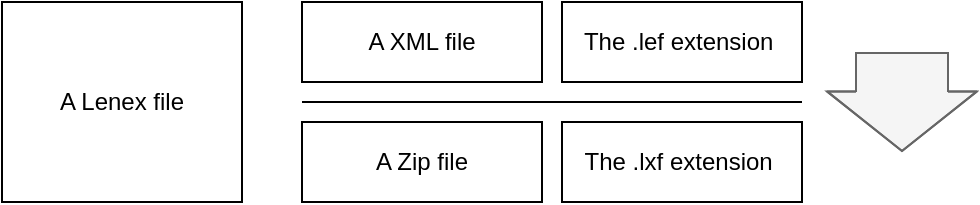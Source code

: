 <mxfile version="19.0.0" type="github" pages="5">
  <diagram id="ueC9EN3mQK6EyC93AZKU" name="FileName">
    <mxGraphModel dx="960" dy="515" grid="1" gridSize="10" guides="1" tooltips="1" connect="1" arrows="1" fold="1" page="1" pageScale="1" pageWidth="827" pageHeight="1169" math="0" shadow="0">
      <root>
        <mxCell id="0" />
        <mxCell id="1" parent="0" />
        <mxCell id="Al5vsp99LIilWwOlyKnx-2" value="&lt;span style=&quot;text-align: left;&quot;&gt;A Lenex file&lt;/span&gt;" style="rounded=0;whiteSpace=wrap;html=1;" parent="1" vertex="1">
          <mxGeometry x="30" y="20" width="120" height="100" as="geometry" />
        </mxCell>
        <mxCell id="Al5vsp99LIilWwOlyKnx-3" value="&lt;span style=&quot;text-align: left;&quot;&gt;A XML file&lt;/span&gt;" style="rounded=0;whiteSpace=wrap;html=1;" parent="1" vertex="1">
          <mxGeometry x="180" y="20" width="120" height="40" as="geometry" />
        </mxCell>
        <mxCell id="Al5vsp99LIilWwOlyKnx-5" value="&lt;span style=&quot;text-align: left;&quot;&gt;The .lef&amp;nbsp;&lt;/span&gt;&lt;span style=&quot;text-align: left;&quot;&gt;extension&amp;nbsp;&lt;/span&gt;" style="rounded=0;whiteSpace=wrap;html=1;" parent="1" vertex="1">
          <mxGeometry x="310" y="20" width="120" height="40" as="geometry" />
        </mxCell>
        <mxCell id="Al5vsp99LIilWwOlyKnx-6" value="&lt;span style=&quot;text-align: left;&quot;&gt;A Zip&amp;nbsp;file&lt;/span&gt;" style="rounded=0;whiteSpace=wrap;html=1;" parent="1" vertex="1">
          <mxGeometry x="180" y="80" width="120" height="40" as="geometry" />
        </mxCell>
        <mxCell id="Al5vsp99LIilWwOlyKnx-7" value="&lt;span style=&quot;text-align: left;&quot;&gt;The .lxf&amp;nbsp;&lt;/span&gt;&lt;span style=&quot;text-align: left;&quot;&gt;extension&amp;nbsp;&lt;/span&gt;" style="rounded=0;whiteSpace=wrap;html=1;" parent="1" vertex="1">
          <mxGeometry x="310" y="80" width="120" height="40" as="geometry" />
        </mxCell>
        <mxCell id="Al5vsp99LIilWwOlyKnx-8" value="" style="endArrow=none;html=1;rounded=0;" parent="1" edge="1">
          <mxGeometry width="50" height="50" relative="1" as="geometry">
            <mxPoint x="180" y="70" as="sourcePoint" />
            <mxPoint x="430" y="70" as="targetPoint" />
          </mxGeometry>
        </mxCell>
        <mxCell id="Al5vsp99LIilWwOlyKnx-9" value="" style="shape=flexArrow;endArrow=classic;html=1;rounded=0;endWidth=28;endSize=9.6;width=46;fillColor=#f5f5f5;strokeColor=#666666;" parent="1" edge="1">
          <mxGeometry width="50" height="50" relative="1" as="geometry">
            <mxPoint x="480" y="45" as="sourcePoint" />
            <mxPoint x="480" y="95" as="targetPoint" />
            <Array as="points">
              <mxPoint x="480" y="65" />
            </Array>
          </mxGeometry>
        </mxCell>
      </root>
    </mxGraphModel>
  </diagram>
  <diagram id="cgplhgDl9NAEX-10BulV" name="Lenex file">
    <mxGraphModel dx="960" dy="515" grid="1" gridSize="10" guides="1" tooltips="1" connect="1" arrows="1" fold="1" page="1" pageScale="1" pageWidth="827" pageHeight="1169" math="0" shadow="0">
      <root>
        <mxCell id="0" />
        <mxCell id="1" parent="0" />
        <mxCell id="kdp4y26nWVqPTdRKS5SH-3" value="&lt;span style=&quot;text-align: left;&quot;&gt;Invitation&lt;/span&gt;" style="rounded=0;whiteSpace=wrap;html=1;" parent="1" vertex="1">
          <mxGeometry x="20" y="20" width="120" height="60" as="geometry" />
        </mxCell>
        <mxCell id="kdp4y26nWVqPTdRKS5SH-4" value="&lt;span style=&quot;text-align: left;&quot;&gt;Entries&lt;/span&gt;" style="rounded=0;whiteSpace=wrap;html=1;" parent="1" vertex="1">
          <mxGeometry x="20" y="100" width="120" height="60" as="geometry" />
        </mxCell>
        <mxCell id="kdp4y26nWVqPTdRKS5SH-5" value="&lt;span style=&quot;&quot;&gt;An entry file contains the entries for one meet.&lt;br&gt;One file might contain the entries of one club only,&amp;nbsp;&lt;/span&gt;&lt;span style=&quot;&quot;&gt;or it can contain all entries of all clubs.&lt;/span&gt;" style="rounded=0;whiteSpace=wrap;html=1;dashed=1;dashPattern=1 1;align=left;" parent="1" vertex="1">
          <mxGeometry x="160" y="100" width="570" height="60" as="geometry" />
        </mxCell>
        <mxCell id="kdp4y26nWVqPTdRKS5SH-6" value="&lt;span style=&quot;&quot;&gt;An invitation file contains general information, the schedule and the event structure of one&amp;nbsp;&lt;/span&gt;&lt;span style=&quot;&quot;&gt;meet.&lt;br&gt;Additionally, it could be necessary or helpful to add time standards and/or qualification times, which&amp;nbsp;&lt;/span&gt;&lt;span style=&quot;&quot;&gt;are important for the meet.&lt;/span&gt;" style="rounded=0;whiteSpace=wrap;html=1;dashed=1;dashPattern=1 1;align=left;" parent="1" vertex="1">
          <mxGeometry x="160" y="20" width="570" height="60" as="geometry" />
        </mxCell>
        <mxCell id="kdp4y26nWVqPTdRKS5SH-8" value="&lt;span style=&quot;text-align: left;&quot;&gt;Results&lt;/span&gt;" style="rounded=0;whiteSpace=wrap;html=1;" parent="1" vertex="1">
          <mxGeometry x="20" y="180" width="120" height="60" as="geometry" />
        </mxCell>
        <mxCell id="kdp4y26nWVqPTdRKS5SH-9" value="A result file contains the results of one meet.&lt;br&gt;Normally, it contains all results of all clubs, but it is&amp;nbsp;possible to split the results for each club into a separate file." style="rounded=0;whiteSpace=wrap;html=1;dashed=1;dashPattern=1 1;align=left;" parent="1" vertex="1">
          <mxGeometry x="160" y="180" width="570" height="60" as="geometry" />
        </mxCell>
        <mxCell id="kdp4y26nWVqPTdRKS5SH-10" value="&lt;span style=&quot;text-align: left;&quot;&gt;Records&lt;/span&gt;" style="rounded=0;whiteSpace=wrap;html=1;" parent="1" vertex="1">
          <mxGeometry x="20" y="260" width="120" height="60" as="geometry" />
        </mxCell>
        <mxCell id="kdp4y26nWVqPTdRKS5SH-11" value="A record file contains one or more list(s) of records." style="rounded=0;whiteSpace=wrap;html=1;dashed=1;dashPattern=1 1;align=left;" parent="1" vertex="1">
          <mxGeometry x="160" y="260" width="570" height="60" as="geometry" />
        </mxCell>
        <mxCell id="kdp4y26nWVqPTdRKS5SH-12" value="&lt;span style=&quot;text-align: left;&quot;&gt;Time standards&lt;/span&gt;" style="rounded=0;whiteSpace=wrap;html=1;" parent="1" vertex="1">
          <mxGeometry x="20" y="340" width="120" height="60" as="geometry" />
        </mxCell>
        <mxCell id="kdp4y26nWVqPTdRKS5SH-13" value="A time standards file may contain different kinds of time standards and/or qualification&amp;nbsp;times.&lt;br&gt;It might make sense to store time standards in separate files, if they are independent of meets (e.g.&lt;br&gt;Olympic A and B time standards).&lt;br&gt;If the time standards are bound to a certain meet, they should be&amp;nbsp;included in the invitation file of that meet." style="rounded=0;whiteSpace=wrap;html=1;dashed=1;dashPattern=1 1;align=left;" parent="1" vertex="1">
          <mxGeometry x="160" y="340" width="570" height="60" as="geometry" />
        </mxCell>
      </root>
    </mxGraphModel>
  </diagram>
  <diagram id="cRWhHFy4op6nNqENUQwg" name="Lenex Tree">
    <mxGraphModel dx="960" dy="515" grid="1" gridSize="10" guides="1" tooltips="1" connect="1" arrows="1" fold="1" page="1" pageScale="1" pageWidth="827" pageHeight="1169" math="0" shadow="0">
      <root>
        <mxCell id="0" />
        <mxCell id="1" parent="0" />
        <mxCell id="YSQmjL1IiymvAM0oykPz-1" value="LENEX" style="rounded=0;whiteSpace=wrap;html=1;" parent="1" vertex="1">
          <mxGeometry x="20" y="80" width="340" height="20" as="geometry" />
        </mxCell>
        <mxCell id="YSQmjL1IiymvAM0oykPz-3" value="&lt;span style=&quot;text-align: left;&quot;&gt;CONSTRUCTOR&lt;/span&gt;" style="rounded=0;whiteSpace=wrap;html=1;" parent="1" vertex="1">
          <mxGeometry x="40" y="100" width="320" height="20" as="geometry" />
        </mxCell>
        <mxCell id="YSQmjL1IiymvAM0oykPz-4" value="&lt;span style=&quot;color: rgb(0, 0, 0); font-family: Helvetica; font-size: 12px; font-style: normal; font-variant-ligatures: normal; font-variant-caps: normal; font-weight: 400; letter-spacing: normal; orphans: 2; text-align: left; text-indent: 0px; text-transform: none; widows: 2; word-spacing: 0px; -webkit-text-stroke-width: 0px; background-color: rgb(248, 249, 250); text-decoration-thickness: initial; text-decoration-style: initial; text-decoration-color: initial; float: none; display: inline !important;&quot;&gt;Information about the creator of the file.&lt;/span&gt;" style="text;whiteSpace=wrap;html=1;" parent="1" vertex="1">
          <mxGeometry x="370" y="100" width="310" height="20" as="geometry" />
        </mxCell>
        <mxCell id="YSQmjL1IiymvAM0oykPz-5" value="The root of a Lenex file" style="text;whiteSpace=wrap;html=1;" parent="1" vertex="1">
          <mxGeometry x="370" y="80" width="310" height="20" as="geometry" />
        </mxCell>
        <mxCell id="YSQmjL1IiymvAM0oykPz-6" value="&lt;span style=&quot;text-align: left;&quot;&gt;MEETS&lt;/span&gt;" style="rounded=0;whiteSpace=wrap;html=1;fillColor=#f5f5f5;fontColor=#333333;strokeColor=#666666;" parent="1" vertex="1">
          <mxGeometry x="40" y="120" width="320" height="20" as="geometry" />
        </mxCell>
        <mxCell id="YSQmjL1IiymvAM0oykPz-7" value="&lt;span style=&quot;text-align: left;&quot;&gt;MEET&lt;/span&gt;" style="rounded=0;whiteSpace=wrap;html=1;" parent="1" vertex="1">
          <mxGeometry x="60" y="140" width="300" height="20" as="geometry" />
        </mxCell>
        <mxCell id="YSQmjL1IiymvAM0oykPz-8" value="&lt;span style=&quot;color: rgb(0, 0, 0); font-family: Helvetica; font-size: 12px; font-style: normal; font-variant-ligatures: normal; font-variant-caps: normal; font-weight: 400; letter-spacing: normal; orphans: 2; text-align: left; text-indent: 0px; text-transform: none; widows: 2; word-spacing: 0px; -webkit-text-stroke-width: 0px; background-color: rgb(248, 249, 250); text-decoration-thickness: initial; text-decoration-style: initial; text-decoration-color: initial; float: none; display: inline !important;&quot;&gt;The root for a meet sub tree.&lt;/span&gt;" style="text;whiteSpace=wrap;html=1;" parent="1" vertex="1">
          <mxGeometry x="370" y="140" width="310" height="20" as="geometry" />
        </mxCell>
        <mxCell id="YSQmjL1IiymvAM0oykPz-9" value="&lt;span style=&quot;text-align: left;&quot;&gt;SESSIONS&lt;/span&gt;" style="rounded=0;whiteSpace=wrap;html=1;" parent="1" vertex="1">
          <mxGeometry x="80" y="160" width="280" height="20" as="geometry" />
        </mxCell>
        <mxCell id="YSQmjL1IiymvAM0oykPz-10" value="&lt;span style=&quot;color: rgb(0, 0, 0); font-family: Helvetica; font-size: 12px; font-style: normal; font-variant-ligatures: normal; font-variant-caps: normal; font-weight: 400; letter-spacing: normal; orphans: 2; text-align: left; text-indent: 0px; text-transform: none; widows: 2; word-spacing: 0px; -webkit-text-stroke-width: 0px; background-color: rgb(248, 249, 250); text-decoration-thickness: initial; text-decoration-style: initial; text-decoration-color: initial; float: none; display: inline !important;&quot;&gt;The schedule and event details of a meet.&lt;/span&gt;" style="text;whiteSpace=wrap;html=1;" parent="1" vertex="1">
          <mxGeometry x="370" y="160" width="310" height="20" as="geometry" />
        </mxCell>
        <mxCell id="YSQmjL1IiymvAM0oykPz-11" value="&lt;span style=&quot;text-align: left;&quot;&gt;CLUBS&lt;/span&gt;" style="rounded=0;whiteSpace=wrap;html=1;" parent="1" vertex="1">
          <mxGeometry x="80" y="180" width="280" height="20" as="geometry" />
        </mxCell>
        <mxCell id="YSQmjL1IiymvAM0oykPz-12" value="&lt;span style=&quot;color: rgb(0, 0, 0); font-family: Helvetica; font-size: 12px; font-style: normal; font-variant-ligatures: normal; font-variant-caps: normal; font-weight: 400; letter-spacing: normal; orphans: 2; text-align: left; text-indent: 0px; text-transform: none; widows: 2; word-spacing: 0px; -webkit-text-stroke-width: 0px; background-color: rgb(248, 249, 250); text-decoration-thickness: initial; text-decoration-style: initial; text-decoration-color: initial; float: none; display: inline !important;&quot;&gt;All data of one club at the meet.&lt;/span&gt;" style="text;whiteSpace=wrap;html=1;" parent="1" vertex="1">
          <mxGeometry x="370" y="180" width="310" height="20" as="geometry" />
        </mxCell>
        <mxCell id="YSQmjL1IiymvAM0oykPz-13" value="&lt;span style=&quot;text-align: left;&quot;&gt;ATHLETES&lt;/span&gt;" style="rounded=0;whiteSpace=wrap;html=1;" parent="1" vertex="1">
          <mxGeometry x="100" y="200" width="260" height="20" as="geometry" />
        </mxCell>
        <mxCell id="YSQmjL1IiymvAM0oykPz-14" value="&lt;span style=&quot;text-align: left;&quot;&gt;RELAYS&lt;/span&gt;" style="rounded=0;whiteSpace=wrap;html=1;" parent="1" vertex="1">
          <mxGeometry x="100" y="220" width="260" height="20" as="geometry" />
        </mxCell>
        <mxCell id="YSQmjL1IiymvAM0oykPz-15" value="&lt;span style=&quot;text-align: left;&quot;&gt;OFFICIALS&lt;/span&gt;" style="rounded=0;whiteSpace=wrap;html=1;" parent="1" vertex="1">
          <mxGeometry x="100" y="240" width="260" height="20" as="geometry" />
        </mxCell>
        <mxCell id="YSQmjL1IiymvAM0oykPz-16" value="&lt;span style=&quot;text-align: left;&quot;&gt;RECORDLISTS&lt;/span&gt;" style="rounded=0;whiteSpace=wrap;html=1;" parent="1" vertex="1">
          <mxGeometry x="40" y="260" width="320" height="20" as="geometry" />
        </mxCell>
        <mxCell id="YSQmjL1IiymvAM0oykPz-17" value="&lt;span style=&quot;color: rgb(0, 0, 0); font-family: Helvetica; font-size: 12px; font-style: normal; font-variant-ligatures: normal; font-variant-caps: normal; font-weight: 400; letter-spacing: normal; orphans: 2; text-align: left; text-indent: 0px; text-transform: none; widows: 2; word-spacing: 0px; -webkit-text-stroke-width: 0px; background-color: rgb(248, 249, 250); text-decoration-thickness: initial; text-decoration-style: initial; text-decoration-color: initial; float: none; display: inline !important;&quot;&gt;The root for the record lists sub tree.&lt;/span&gt;" style="text;whiteSpace=wrap;html=1;" parent="1" vertex="1">
          <mxGeometry x="370" y="260" width="310" height="20" as="geometry" />
        </mxCell>
        <mxCell id="YSQmjL1IiymvAM0oykPz-18" value="&lt;span style=&quot;text-align: left;&quot;&gt;TIMESTANDARDLISTS&lt;/span&gt;" style="rounded=0;whiteSpace=wrap;html=1;" parent="1" vertex="1">
          <mxGeometry x="40" y="280" width="320" height="20" as="geometry" />
        </mxCell>
        <mxCell id="YSQmjL1IiymvAM0oykPz-20" value="&lt;span style=&quot;color: rgb(0, 0, 0); font-family: Helvetica; font-size: 12px; font-style: normal; font-variant-ligatures: normal; font-variant-caps: normal; font-weight: 400; letter-spacing: normal; orphans: 2; text-align: left; text-indent: 0px; text-transform: none; widows: 2; word-spacing: 0px; -webkit-text-stroke-width: 0px; background-color: rgb(248, 249, 250); text-decoration-thickness: initial; text-decoration-style: initial; text-decoration-color: initial; float: none; display: inline !important;&quot;&gt;The root for the time standard lists sub tree.&lt;/span&gt;" style="text;whiteSpace=wrap;html=1;" parent="1" vertex="1">
          <mxGeometry x="370" y="280" width="310" height="20" as="geometry" />
        </mxCell>
        <mxCell id="YSQmjL1IiymvAM0oykPz-22" value="&lt;span style=&quot;&quot;&gt;3.1. Tree overview&lt;/span&gt;" style="rounded=0;whiteSpace=wrap;html=1;fillColor=#fff2cc;strokeColor=#d6b656;align=left;" parent="1" vertex="1">
          <mxGeometry x="20" y="10" width="660" height="30" as="geometry" />
        </mxCell>
        <mxCell id="YSQmjL1IiymvAM0oykPz-23" value="3.2. Sub tree SESSIONS" style="rounded=0;whiteSpace=wrap;html=1;fillColor=#fff2cc;strokeColor=#d6b656;align=left;" parent="1" vertex="1">
          <mxGeometry x="20" y="330" width="660" height="30" as="geometry" />
        </mxCell>
        <mxCell id="YSQmjL1IiymvAM0oykPz-24" value="" style="endArrow=none;html=1;rounded=0;entryX=0;entryY=1;entryDx=0;entryDy=0;exitX=0;exitY=0;exitDx=0;exitDy=0;strokeColor=#999999;" parent="1" source="YSQmjL1IiymvAM0oykPz-16" target="YSQmjL1IiymvAM0oykPz-6" edge="1">
          <mxGeometry width="50" height="50" relative="1" as="geometry">
            <mxPoint x="-30" y="290" as="sourcePoint" />
            <mxPoint x="20" y="240" as="targetPoint" />
          </mxGeometry>
        </mxCell>
        <mxCell id="YSQmjL1IiymvAM0oykPz-25" value="SESSIONS" style="rounded=0;whiteSpace=wrap;html=1;fillColor=#f5f5f5;fontColor=#333333;strokeColor=#666666;" parent="1" vertex="1">
          <mxGeometry x="20" y="410" width="340" height="20" as="geometry" />
        </mxCell>
        <mxCell id="YSQmjL1IiymvAM0oykPz-26" value="SESSION" style="rounded=0;whiteSpace=wrap;html=1;" parent="1" vertex="1">
          <mxGeometry x="40" y="430" width="320" height="20" as="geometry" />
        </mxCell>
        <mxCell id="YSQmjL1IiymvAM0oykPz-28" value="Data of one session with all its events." style="text;whiteSpace=wrap;html=1;" parent="1" vertex="1">
          <mxGeometry x="370" y="410" width="310" height="20" as="geometry" />
        </mxCell>
        <mxCell id="YSQmjL1IiymvAM0oykPz-29" value="POOL" style="rounded=0;whiteSpace=wrap;html=1;" parent="1" vertex="1">
          <mxGeometry x="60" y="450" width="300" height="20" as="geometry" />
        </mxCell>
        <mxCell id="YSQmjL1IiymvAM0oykPz-30" value="EVENTS" style="rounded=0;whiteSpace=wrap;html=1;fillColor=#f5f5f5;fontColor=#333333;strokeColor=#666666;" parent="1" vertex="1">
          <mxGeometry x="60" y="470" width="300" height="20" as="geometry" />
        </mxCell>
        <mxCell id="YSQmjL1IiymvAM0oykPz-32" value="EVENT" style="rounded=0;whiteSpace=wrap;html=1;" parent="1" vertex="1">
          <mxGeometry x="80" y="490" width="280" height="20" as="geometry" />
        </mxCell>
        <mxCell id="YSQmjL1IiymvAM0oykPz-33" value="&lt;span style=&quot;color: rgb(0, 0, 0); font-family: Helvetica; font-size: 12px; font-style: normal; font-variant-ligatures: normal; font-variant-caps: normal; font-weight: 400; letter-spacing: normal; orphans: 2; text-align: left; text-indent: 0px; text-transform: none; widows: 2; word-spacing: 0px; -webkit-text-stroke-width: 0px; background-color: rgb(248, 249, 250); text-decoration-thickness: initial; text-decoration-style: initial; text-decoration-color: initial; float: none; display: inline !important;&quot;&gt;Description of one event/round.&lt;/span&gt;" style="text;whiteSpace=wrap;html=1;" parent="1" vertex="1">
          <mxGeometry x="370" y="490" width="310" height="20" as="geometry" />
        </mxCell>
        <mxCell id="YSQmjL1IiymvAM0oykPz-34" value="AGEGROUPS" style="rounded=0;whiteSpace=wrap;html=1;fillColor=#f5f5f5;fontColor=#333333;strokeColor=#666666;" parent="1" vertex="1">
          <mxGeometry x="100" y="510" width="260" height="20" as="geometry" />
        </mxCell>
        <mxCell id="YSQmjL1IiymvAM0oykPz-36" value="AGEGROUP" style="rounded=0;whiteSpace=wrap;html=1;" parent="1" vertex="1">
          <mxGeometry x="120" y="530" width="240" height="20" as="geometry" />
        </mxCell>
        <mxCell id="YSQmjL1IiymvAM0oykPz-37" value="RANKINGS" style="rounded=0;whiteSpace=wrap;html=1;fillColor=#f5f5f5;fontColor=#333333;strokeColor=#666666;" parent="1" vertex="1">
          <mxGeometry x="140" y="550" width="220" height="20" as="geometry" />
        </mxCell>
        <mxCell id="YSQmjL1IiymvAM0oykPz-38" value="RANKING" style="rounded=0;whiteSpace=wrap;html=1;" parent="1" vertex="1">
          <mxGeometry x="160" y="570" width="200" height="20" as="geometry" />
        </mxCell>
        <mxCell id="YSQmjL1IiymvAM0oykPz-39" value="HEATS" style="rounded=0;whiteSpace=wrap;html=1;fillColor=#f5f5f5;fontColor=#333333;strokeColor=#666666;" parent="1" vertex="1">
          <mxGeometry x="100" y="590" width="260" height="20" as="geometry" />
        </mxCell>
        <mxCell id="YSQmjL1IiymvAM0oykPz-41" value="&lt;span style=&quot;text-align: left;&quot;&gt;HEAT&lt;/span&gt;" style="rounded=0;whiteSpace=wrap;html=1;" parent="1" vertex="1">
          <mxGeometry x="120" y="610" width="240" height="20" as="geometry" />
        </mxCell>
        <mxCell id="YSQmjL1IiymvAM0oykPz-43" value="Details of one age group." style="text;whiteSpace=wrap;html=1;" parent="1" vertex="1">
          <mxGeometry x="370" y="530" width="310" height="20" as="geometry" />
        </mxCell>
        <mxCell id="YSQmjL1IiymvAM0oykPz-44" value="Details for ranking with reference to result elements" style="text;whiteSpace=wrap;html=1;" parent="1" vertex="1">
          <mxGeometry x="370" y="570" width="310" height="20" as="geometry" />
        </mxCell>
        <mxCell id="YSQmjL1IiymvAM0oykPz-45" value="Details of one heat (number, starttime)." style="text;whiteSpace=wrap;html=1;" parent="1" vertex="1">
          <mxGeometry x="370" y="610" width="310" height="20" as="geometry" />
        </mxCell>
        <mxCell id="YSQmjL1IiymvAM0oykPz-46" value="SWIMSTYLE" style="rounded=0;whiteSpace=wrap;html=1;" parent="1" vertex="1">
          <mxGeometry x="100" y="630" width="260" height="20" as="geometry" />
        </mxCell>
        <mxCell id="YSQmjL1IiymvAM0oykPz-47" value="TIMESTANDARDREFS" style="rounded=0;whiteSpace=wrap;html=1;fillColor=#f5f5f5;fontColor=#333333;strokeColor=#666666;" parent="1" vertex="1">
          <mxGeometry x="100" y="650" width="260" height="20" as="geometry" />
        </mxCell>
        <mxCell id="YSQmjL1IiymvAM0oykPz-48" value="Reference to a timestandard list" style="text;whiteSpace=wrap;html=1;" parent="1" vertex="1">
          <mxGeometry x="370" y="670" width="310" height="20" as="geometry" />
        </mxCell>
        <mxCell id="YSQmjL1IiymvAM0oykPz-49" value="TIMESTANDARDREF" style="rounded=0;whiteSpace=wrap;html=1;" parent="1" vertex="1">
          <mxGeometry x="120" y="670" width="240" height="20" as="geometry" />
        </mxCell>
        <mxCell id="YSQmjL1IiymvAM0oykPz-50" value="JUDGES" style="rounded=0;whiteSpace=wrap;html=1;fillColor=#f5f5f5;fontColor=#333333;strokeColor=#666666;" parent="1" vertex="1">
          <mxGeometry x="60" y="690" width="300" height="20" as="geometry" />
        </mxCell>
        <mxCell id="YSQmjL1IiymvAM0oykPz-51" value="JUDGE" style="rounded=0;whiteSpace=wrap;html=1;" parent="1" vertex="1">
          <mxGeometry x="80" y="710" width="280" height="20" as="geometry" />
        </mxCell>
        <mxCell id="YSQmjL1IiymvAM0oykPz-52" value="Details about judges for a session." style="text;whiteSpace=wrap;html=1;" parent="1" vertex="1">
          <mxGeometry x="370" y="710" width="305" height="20" as="geometry" />
        </mxCell>
        <mxCell id="YSQmjL1IiymvAM0oykPz-53" value="ATHLETES" style="rounded=0;whiteSpace=wrap;html=1;fillColor=#f5f5f5;fontColor=#333333;strokeColor=#666666;" parent="1" vertex="1">
          <mxGeometry x="20" y="830" width="340" height="20" as="geometry" />
        </mxCell>
        <mxCell id="YSQmjL1IiymvAM0oykPz-54" value="Data of one athlete." style="text;whiteSpace=wrap;html=1;" parent="1" vertex="1">
          <mxGeometry x="370" y="830" width="310" height="20" as="geometry" />
        </mxCell>
        <mxCell id="YSQmjL1IiymvAM0oykPz-55" value="3.3. Sub tree ATHLETES&lt;br/&gt;" style="rounded=0;whiteSpace=wrap;html=1;fillColor=#fff2cc;strokeColor=#d6b656;align=left;" parent="1" vertex="1">
          <mxGeometry x="20" y="760" width="660" height="30" as="geometry" />
        </mxCell>
        <mxCell id="YSQmjL1IiymvAM0oykPz-57" value="The following tree shows the most important elements in a Lenex tree." style="text;whiteSpace=wrap;html=1;" parent="1" vertex="1">
          <mxGeometry x="20" y="50" width="660" height="30" as="geometry" />
        </mxCell>
        <mxCell id="YSQmjL1IiymvAM0oykPz-58" value="The SESSIONS sub tree describes the entire event structure with prelims and final events and the age&amp;nbsp;groups used for the result lists" style="text;whiteSpace=wrap;html=1;" parent="1" vertex="1">
          <mxGeometry x="20" y="370" width="660" height="40" as="geometry" />
        </mxCell>
        <mxCell id="YSQmjL1IiymvAM0oykPz-59" value="The ATHLETES sub tree contains all athletes of one club with their entries and/or results." style="text;whiteSpace=wrap;html=1;" parent="1" vertex="1">
          <mxGeometry x="20" y="800" width="660" height="30" as="geometry" />
        </mxCell>
        <mxCell id="YSQmjL1IiymvAM0oykPz-60" value="ATHLETE" style="rounded=0;whiteSpace=wrap;html=1;" parent="1" vertex="1">
          <mxGeometry x="40" y="850" width="320" height="20" as="geometry" />
        </mxCell>
        <mxCell id="YSQmjL1IiymvAM0oykPz-62" value="&lt;span style=&quot;text-align: left;&quot;&gt;ENTRIES&lt;/span&gt;" style="rounded=0;whiteSpace=wrap;html=1;fillColor=#f5f5f5;fontColor=#333333;strokeColor=#666666;" parent="1" vertex="1">
          <mxGeometry x="60" y="870" width="300" height="20" as="geometry" />
        </mxCell>
        <mxCell id="YSQmjL1IiymvAM0oykPz-63" value="&lt;span style=&quot;text-align: left;&quot;&gt;ENTRY&lt;/span&gt;" style="rounded=0;whiteSpace=wrap;html=1;" parent="1" vertex="1">
          <mxGeometry x="80" y="890" width="280" height="20" as="geometry" />
        </mxCell>
        <mxCell id="YSQmjL1IiymvAM0oykPz-64" value="ATHLETE" style="rounded=0;whiteSpace=wrap;html=1;" parent="1" vertex="1">
          <mxGeometry x="100" y="910" width="260" height="20" as="geometry" />
        </mxCell>
        <mxCell id="YSQmjL1IiymvAM0oykPz-65" value="&lt;span style=&quot;color: rgb(0, 0, 0); font-family: Helvetica; font-size: 12px; font-style: normal; font-variant-ligatures: normal; font-variant-caps: normal; font-weight: 400; letter-spacing: normal; orphans: 2; text-align: left; text-indent: 0px; text-transform: none; widows: 2; word-spacing: 0px; -webkit-text-stroke-width: 0px; background-color: rgb(248, 249, 250); text-decoration-thickness: initial; text-decoration-style: initial; text-decoration-color: initial; float: none; display: inline !important;&quot;&gt;Entry for one event/round.&lt;/span&gt;" style="text;whiteSpace=wrap;html=1;" parent="1" vertex="1">
          <mxGeometry x="370" y="890" width="310" height="20" as="geometry" />
        </mxCell>
        <mxCell id="YSQmjL1IiymvAM0oykPz-66" value="&lt;span style=&quot;text-align: left;&quot;&gt;MEETINFO&lt;/span&gt;" style="rounded=0;whiteSpace=wrap;html=1;" parent="1" vertex="1">
          <mxGeometry x="120" y="930" width="240" height="20" as="geometry" />
        </mxCell>
        <mxCell id="YSQmjL1IiymvAM0oykPz-67" value="&lt;span style=&quot;text-align: left;&quot;&gt;RESULTS&lt;/span&gt;" style="rounded=0;whiteSpace=wrap;html=1;fillColor=#f5f5f5;fontColor=#333333;strokeColor=#666666;" parent="1" vertex="1">
          <mxGeometry x="80" y="950" width="280" height="20" as="geometry" />
        </mxCell>
        <mxCell id="YSQmjL1IiymvAM0oykPz-68" value="&lt;span style=&quot;text-align: left;&quot;&gt;RESULT&lt;/span&gt;" style="rounded=0;whiteSpace=wrap;html=1;" parent="1" vertex="1">
          <mxGeometry x="100" y="970" width="260" height="20" as="geometry" />
        </mxCell>
        <mxCell id="YSQmjL1IiymvAM0oykPz-69" value="&lt;span style=&quot;text-align: left;&quot;&gt;SPLITS&lt;/span&gt;" style="rounded=0;whiteSpace=wrap;html=1;" parent="1" vertex="1">
          <mxGeometry x="120" y="990" width="240" height="20" as="geometry" />
        </mxCell>
        <mxCell id="YSQmjL1IiymvAM0oykPz-70" value="&lt;span style=&quot;color: rgb(0, 0, 0); font-family: Helvetica; font-size: 12px; font-style: normal; font-variant-ligatures: normal; font-variant-caps: normal; font-weight: 400; letter-spacing: normal; orphans: 2; text-align: left; text-indent: 0px; text-transform: none; widows: 2; word-spacing: 0px; -webkit-text-stroke-width: 0px; background-color: rgb(248, 249, 250); text-decoration-thickness: initial; text-decoration-style: initial; text-decoration-color: initial; float: none; display: inline !important;&quot;&gt;Result for one event/round.&lt;/span&gt;" style="text;whiteSpace=wrap;html=1;" parent="1" vertex="1">
          <mxGeometry x="370" y="970" width="310" height="20" as="geometry" />
        </mxCell>
        <mxCell id="YSQmjL1IiymvAM0oykPz-71" value="RELAYS" style="rounded=0;whiteSpace=wrap;html=1;fillColor=#f5f5f5;fontColor=#333333;strokeColor=#666666;" parent="1" vertex="1">
          <mxGeometry x="20" y="1140" width="340" height="20" as="geometry" />
        </mxCell>
        <mxCell id="YSQmjL1IiymvAM0oykPz-72" value="Data of one relay team." style="text;whiteSpace=wrap;html=1;" parent="1" vertex="1">
          <mxGeometry x="370" y="1160" width="310" height="20" as="geometry" />
        </mxCell>
        <mxCell id="YSQmjL1IiymvAM0oykPz-73" value="3.4. Sub tree RELAYS" style="rounded=0;whiteSpace=wrap;html=1;fillColor=#fff2cc;strokeColor=#d6b656;align=left;" parent="1" vertex="1">
          <mxGeometry x="20" y="1040" width="660" height="30" as="geometry" />
        </mxCell>
        <mxCell id="YSQmjL1IiymvAM0oykPz-74" value="The RELAYS part is used to describe relay entries and results of one club. The relay swimmers are not&lt;br/&gt;stored directly in this tree. A unique id is stored in the tree in order to reference an athlete in the ATHLETES&lt;br/&gt;sub tree." style="text;whiteSpace=wrap;html=1;" parent="1" vertex="1">
          <mxGeometry x="20" y="1080" width="660" height="30" as="geometry" />
        </mxCell>
        <mxCell id="YSQmjL1IiymvAM0oykPz-75" value="RELAY" style="rounded=0;whiteSpace=wrap;html=1;" parent="1" vertex="1">
          <mxGeometry x="40" y="1160" width="320" height="20" as="geometry" />
        </mxCell>
        <mxCell id="YSQmjL1IiymvAM0oykPz-76" value="ENTRIES" style="rounded=0;whiteSpace=wrap;html=1;fillColor=#f5f5f5;fontColor=#333333;strokeColor=#666666;" parent="1" vertex="1">
          <mxGeometry x="60" y="1180" width="300" height="20" as="geometry" />
        </mxCell>
        <mxCell id="YSQmjL1IiymvAM0oykPz-77" value="ENTRY" style="rounded=0;whiteSpace=wrap;html=1;" parent="1" vertex="1">
          <mxGeometry x="80" y="1200" width="280" height="20" as="geometry" />
        </mxCell>
        <mxCell id="YSQmjL1IiymvAM0oykPz-78" value="RELAYPOSITIONS" style="rounded=0;whiteSpace=wrap;html=1;fillColor=#f5f5f5;fontColor=#333333;strokeColor=#666666;" parent="1" vertex="1">
          <mxGeometry x="100" y="1220" width="260" height="20" as="geometry" />
        </mxCell>
        <mxCell id="YSQmjL1IiymvAM0oykPz-79" value="&lt;span style=&quot;color: rgb(0, 0, 0); font-family: Helvetica; font-size: 12px; font-style: normal; font-variant-ligatures: normal; font-variant-caps: normal; font-weight: 400; letter-spacing: normal; orphans: 2; text-align: left; text-indent: 0px; text-transform: none; widows: 2; word-spacing: 0px; -webkit-text-stroke-width: 0px; background-color: rgb(248, 249, 250); text-decoration-thickness: initial; text-decoration-style: initial; text-decoration-color: initial; float: none; display: inline !important;&quot;&gt;Entry for one event/round.&lt;/span&gt;" style="text;whiteSpace=wrap;html=1;" parent="1" vertex="1">
          <mxGeometry x="370" y="1200" width="310" height="20" as="geometry" />
        </mxCell>
        <mxCell id="YSQmjL1IiymvAM0oykPz-80" value="RELAYPOSITION" style="rounded=0;whiteSpace=wrap;html=1;" parent="1" vertex="1">
          <mxGeometry x="120" y="1240" width="240" height="20" as="geometry" />
        </mxCell>
        <mxCell id="YSQmjL1IiymvAM0oykPz-81" value="RESULTS" style="rounded=0;whiteSpace=wrap;html=1;fillColor=#f5f5f5;fontColor=#333333;strokeColor=#666666;" parent="1" vertex="1">
          <mxGeometry x="60" y="1280" width="300" height="20" as="geometry" />
        </mxCell>
        <mxCell id="YSQmjL1IiymvAM0oykPz-82" value="RESULT" style="rounded=0;whiteSpace=wrap;html=1;" parent="1" vertex="1">
          <mxGeometry x="80" y="1300" width="280" height="20" as="geometry" />
        </mxCell>
        <mxCell id="YSQmjL1IiymvAM0oykPz-83" value="RELAYPOSITIONS" style="rounded=0;whiteSpace=wrap;html=1;fillColor=#f5f5f5;fontColor=#333333;strokeColor=#666666;" parent="1" vertex="1">
          <mxGeometry x="100" y="1320" width="260" height="20" as="geometry" />
        </mxCell>
        <mxCell id="YSQmjL1IiymvAM0oykPz-84" value="&lt;span style=&quot;color: rgb(0, 0, 0); font-family: Helvetica; font-size: 12px; font-style: normal; font-variant-ligatures: normal; font-variant-caps: normal; font-weight: 400; letter-spacing: normal; orphans: 2; text-align: left; text-indent: 0px; text-transform: none; widows: 2; word-spacing: 0px; -webkit-text-stroke-width: 0px; background-color: rgb(248, 249, 250); text-decoration-thickness: initial; text-decoration-style: initial; text-decoration-color: initial; float: none; display: inline !important;&quot;&gt;Result for one event/round.&lt;br/&gt;&lt;/span&gt;" style="text;whiteSpace=wrap;html=1;" parent="1" vertex="1">
          <mxGeometry x="370" y="1300" width="310" height="20" as="geometry" />
        </mxCell>
        <mxCell id="YSQmjL1IiymvAM0oykPz-85" value="MEETINFO" style="rounded=0;whiteSpace=wrap;html=1;" parent="1" vertex="1">
          <mxGeometry x="140" y="1260" width="220" height="20" as="geometry" />
        </mxCell>
        <mxCell id="YSQmjL1IiymvAM0oykPz-86" value="RELAYPOSITION" style="rounded=0;whiteSpace=wrap;html=1;" parent="1" vertex="1">
          <mxGeometry x="120" y="1340" width="240" height="20" as="geometry" />
        </mxCell>
        <mxCell id="YSQmjL1IiymvAM0oykPz-87" value="SPLITS" style="rounded=0;whiteSpace=wrap;html=1;" parent="1" vertex="1">
          <mxGeometry x="100" y="1360" width="260" height="20" as="geometry" />
        </mxCell>
        <mxCell id="YSQmjL1IiymvAM0oykPz-88" value="RECORDLISTS" style="rounded=0;whiteSpace=wrap;html=1;fillColor=#f5f5f5;fontColor=#333333;strokeColor=#666666;" parent="1" vertex="1">
          <mxGeometry x="20" y="1530" width="340" height="20" as="geometry" />
        </mxCell>
        <mxCell id="YSQmjL1IiymvAM0oykPz-89" value="Data of one record list (type, gender, course)" style="text;whiteSpace=wrap;html=1;" parent="1" vertex="1">
          <mxGeometry x="370" y="1550" width="310" height="20" as="geometry" />
        </mxCell>
        <mxCell id="YSQmjL1IiymvAM0oykPz-90" value="3.5. Sub tree RECORDLISTS" style="rounded=0;whiteSpace=wrap;html=1;fillColor=#fff2cc;strokeColor=#d6b656;align=left;" parent="1" vertex="1">
          <mxGeometry x="20" y="1420" width="660" height="30" as="geometry" />
        </mxCell>
        <mxCell id="YSQmjL1IiymvAM0oykPz-91" value="The sub tree RECORDLISTS is used to define all kind of records. One record list contains all records of a&lt;br/&gt;specific type (e.g. world records), gender and pool length (course). In this sub tree, the information about the&lt;br/&gt;athletes is represented by means of complete ATHLETE objects, and not just as a reference to some other&lt;br/&gt;sub tree." style="text;whiteSpace=wrap;html=1;" parent="1" vertex="1">
          <mxGeometry x="20" y="1460" width="660" height="70" as="geometry" />
        </mxCell>
        <mxCell id="YSQmjL1IiymvAM0oykPz-92" value="RECORDLIST" style="rounded=0;whiteSpace=wrap;html=1;" parent="1" vertex="1">
          <mxGeometry x="40" y="1550" width="320" height="20" as="geometry" />
        </mxCell>
        <mxCell id="YSQmjL1IiymvAM0oykPz-93" value="AGEGROUP" style="rounded=0;whiteSpace=wrap;html=1;" parent="1" vertex="1">
          <mxGeometry x="60" y="1570" width="300" height="20" as="geometry" />
        </mxCell>
        <mxCell id="YSQmjL1IiymvAM0oykPz-94" value="RECORD" style="rounded=0;whiteSpace=wrap;html=1;" parent="1" vertex="1">
          <mxGeometry x="80" y="1610" width="280" height="20" as="geometry" />
        </mxCell>
        <mxCell id="YSQmjL1IiymvAM0oykPz-95" value="SWIMSTYLE" style="rounded=0;whiteSpace=wrap;html=1;" parent="1" vertex="1">
          <mxGeometry x="100" y="1630" width="260" height="20" as="geometry" />
        </mxCell>
        <mxCell id="YSQmjL1IiymvAM0oykPz-96" value="&lt;span style=&quot;color: rgb(0, 0, 0); font-family: Helvetica; font-size: 12px; font-style: normal; font-variant-ligatures: normal; font-variant-caps: normal; font-weight: 400; letter-spacing: normal; orphans: 2; text-align: left; text-indent: 0px; text-transform: none; widows: 2; word-spacing: 0px; -webkit-text-stroke-width: 0px; background-color: rgb(248, 249, 250); text-decoration-thickness: initial; text-decoration-style: initial; text-decoration-color: initial; float: none; display: inline !important;&quot;&gt;Data of one record (individual or relay)&lt;/span&gt;" style="text;whiteSpace=wrap;html=1;" parent="1" vertex="1">
          <mxGeometry x="370" y="1610" width="310" height="20" as="geometry" />
        </mxCell>
        <mxCell id="YSQmjL1IiymvAM0oykPz-97" value="RELAYPOSITION" style="rounded=0;whiteSpace=wrap;html=1;" parent="1" vertex="1">
          <mxGeometry x="140" y="1710" width="220" height="20" as="geometry" />
        </mxCell>
        <mxCell id="YSQmjL1IiymvAM0oykPz-100" value="MEETINFO" style="rounded=0;whiteSpace=wrap;html=1;" parent="1" vertex="1">
          <mxGeometry x="100" y="1750" width="260" height="20" as="geometry" />
        </mxCell>
        <mxCell id="YSQmjL1IiymvAM0oykPz-102" value="ATHLETE" style="rounded=0;whiteSpace=wrap;html=1;" parent="1" vertex="1">
          <mxGeometry x="160" y="1730" width="200" height="20" as="geometry" />
        </mxCell>
        <mxCell id="YSQmjL1IiymvAM0oykPz-104" value="SPLITS" style="rounded=0;whiteSpace=wrap;html=1;" parent="1" vertex="1">
          <mxGeometry x="100" y="1770" width="260" height="20" as="geometry" />
        </mxCell>
        <mxCell id="YSQmjL1IiymvAM0oykPz-105" value="RECORDS" style="rounded=0;whiteSpace=wrap;html=1;fillColor=#f5f5f5;fontColor=#333333;strokeColor=#666666;" parent="1" vertex="1">
          <mxGeometry x="60" y="1590" width="300" height="20" as="geometry" />
        </mxCell>
        <mxCell id="YSQmjL1IiymvAM0oykPz-106" value="ATHLETE" style="rounded=0;whiteSpace=wrap;html=1;" parent="1" vertex="1">
          <mxGeometry x="100" y="1650" width="260" height="20" as="geometry" />
        </mxCell>
        <mxCell id="YSQmjL1IiymvAM0oykPz-107" value="RELAY" style="rounded=0;whiteSpace=wrap;html=1;" parent="1" vertex="1">
          <mxGeometry x="100" y="1670" width="260" height="20" as="geometry" />
        </mxCell>
        <mxCell id="YSQmjL1IiymvAM0oykPz-108" value="RELAYPOSITIONS" style="rounded=0;whiteSpace=wrap;html=1;fillColor=#f5f5f5;fontColor=#333333;strokeColor=#666666;" parent="1" vertex="1">
          <mxGeometry x="120" y="1690" width="240" height="20" as="geometry" />
        </mxCell>
        <mxCell id="YSQmjL1IiymvAM0oykPz-110" value="TIMESTANDARDLISTS" style="rounded=0;whiteSpace=wrap;html=1;fillColor=#f5f5f5;fontColor=#333333;strokeColor=#666666;" parent="1" vertex="1">
          <mxGeometry x="20" y="1900" width="340" height="20" as="geometry" />
        </mxCell>
        <mxCell id="YSQmjL1IiymvAM0oykPz-111" value="Time standards (type, gender, course)" style="text;whiteSpace=wrap;html=1;" parent="1" vertex="1">
          <mxGeometry x="370" y="1920" width="310" height="20" as="geometry" />
        </mxCell>
        <mxCell id="YSQmjL1IiymvAM0oykPz-112" value="3.6. Sub tree TIMESTANDARDLISTS" style="rounded=0;whiteSpace=wrap;html=1;fillColor=#fff2cc;strokeColor=#d6b656;align=left;" parent="1" vertex="1">
          <mxGeometry x="20" y="1830" width="660" height="30" as="geometry" />
        </mxCell>
        <mxCell id="YSQmjL1IiymvAM0oykPz-113" value="The sub tree TIMESTANDARDLISTS is used to define time standards and qualification times." style="text;whiteSpace=wrap;html=1;" parent="1" vertex="1">
          <mxGeometry x="20" y="1870" width="660" height="30" as="geometry" />
        </mxCell>
        <mxCell id="YSQmjL1IiymvAM0oykPz-114" value="TIMESTANDARDLIST" style="rounded=0;whiteSpace=wrap;html=1;" parent="1" vertex="1">
          <mxGeometry x="40" y="1920" width="320" height="20" as="geometry" />
        </mxCell>
        <mxCell id="YSQmjL1IiymvAM0oykPz-115" value="TIMESTANDARDS" style="rounded=0;whiteSpace=wrap;html=1;fillColor=#f5f5f5;fontColor=#333333;strokeColor=#666666;" parent="1" vertex="1">
          <mxGeometry x="60" y="1940" width="300" height="20" as="geometry" />
        </mxCell>
        <mxCell id="YSQmjL1IiymvAM0oykPz-116" value="SWIMSTYLE" style="rounded=0;whiteSpace=wrap;html=1;" parent="1" vertex="1">
          <mxGeometry x="80" y="1980" width="280" height="20" as="geometry" />
        </mxCell>
        <mxCell id="YSQmjL1IiymvAM0oykPz-118" value="&lt;span style=&quot;color: rgb(0, 0, 0); font-family: Helvetica; font-size: 12px; font-style: normal; font-variant-ligatures: normal; font-variant-caps: normal; font-weight: 400; letter-spacing: normal; orphans: 2; text-align: left; text-indent: 0px; text-transform: none; widows: 2; word-spacing: 0px; -webkit-text-stroke-width: 0px; background-color: rgb(248, 249, 250); text-decoration-thickness: initial; text-decoration-style: initial; text-decoration-color: initial; float: none; display: inline !important;&quot;&gt;Data of one time standard / qual. time&lt;/span&gt;" style="text;whiteSpace=wrap;html=1;" parent="1" vertex="1">
          <mxGeometry x="370" y="1960" width="310" height="20" as="geometry" />
        </mxCell>
        <mxCell id="YSQmjL1IiymvAM0oykPz-123" value="TIMESTANDARD" style="rounded=0;whiteSpace=wrap;html=1;" parent="1" vertex="1">
          <mxGeometry x="60" y="1960" width="300" height="20" as="geometry" />
        </mxCell>
      </root>
    </mxGraphModel>
  </diagram>
  <diagram id="Dtqj57MDv5bo1pP1_dTz" name="Page-1">
    <mxGraphModel dx="960" dy="515" grid="1" gridSize="10" guides="1" tooltips="1" connect="1" arrows="1" fold="1" page="1" pageScale="1" pageWidth="827" pageHeight="1169" math="0" shadow="0">
      <root>
        <mxCell id="0" />
        <mxCell id="1" parent="0" />
        <mxCell id="DwAmklAiNKgLwSRmx11Q-14" value="AGEDATE" style="shape=table;startSize=30;container=1;collapsible=1;childLayout=tableLayout;fixedRows=1;rowLines=0;fontStyle=1;align=center;resizeLast=1;" parent="1" vertex="1">
          <mxGeometry x="10" y="260" width="180" height="100" as="geometry" />
        </mxCell>
        <mxCell id="DwAmklAiNKgLwSRmx11Q-15" value="" style="shape=tableRow;horizontal=0;startSize=0;swimlaneHead=0;swimlaneBody=0;fillColor=none;collapsible=0;dropTarget=0;points=[[0,0.5],[1,0.5]];portConstraint=eastwest;top=0;left=0;right=0;bottom=1;" parent="DwAmklAiNKgLwSRmx11Q-14" vertex="1">
          <mxGeometry y="30" width="180" height="30" as="geometry" />
        </mxCell>
        <mxCell id="DwAmklAiNKgLwSRmx11Q-16" value="PK" style="shape=partialRectangle;connectable=0;fillColor=none;top=0;left=0;bottom=0;right=0;fontStyle=1;overflow=hidden;" parent="DwAmklAiNKgLwSRmx11Q-15" vertex="1">
          <mxGeometry width="30" height="30" as="geometry">
            <mxRectangle width="30" height="30" as="alternateBounds" />
          </mxGeometry>
        </mxCell>
        <mxCell id="DwAmklAiNKgLwSRmx11Q-17" value="type" style="shape=partialRectangle;connectable=0;fillColor=none;top=0;left=0;bottom=0;right=0;align=left;spacingLeft=6;fontStyle=5;overflow=hidden;" parent="DwAmklAiNKgLwSRmx11Q-15" vertex="1">
          <mxGeometry x="30" width="150" height="30" as="geometry">
            <mxRectangle width="150" height="30" as="alternateBounds" />
          </mxGeometry>
        </mxCell>
        <mxCell id="DwAmklAiNKgLwSRmx11Q-18" value="" style="shape=tableRow;horizontal=0;startSize=0;swimlaneHead=0;swimlaneBody=0;fillColor=none;collapsible=0;dropTarget=0;points=[[0,0.5],[1,0.5]];portConstraint=eastwest;top=0;left=0;right=0;bottom=0;" parent="DwAmklAiNKgLwSRmx11Q-14" vertex="1">
          <mxGeometry y="60" width="180" height="30" as="geometry" />
        </mxCell>
        <mxCell id="DwAmklAiNKgLwSRmx11Q-19" value="" style="shape=partialRectangle;connectable=0;fillColor=none;top=0;left=0;bottom=0;right=0;editable=1;overflow=hidden;" parent="DwAmklAiNKgLwSRmx11Q-18" vertex="1">
          <mxGeometry width="30" height="30" as="geometry">
            <mxRectangle width="30" height="30" as="alternateBounds" />
          </mxGeometry>
        </mxCell>
        <mxCell id="DwAmklAiNKgLwSRmx11Q-20" value="value" style="shape=partialRectangle;connectable=0;fillColor=none;top=0;left=0;bottom=0;right=0;align=left;spacingLeft=6;overflow=hidden;" parent="DwAmklAiNKgLwSRmx11Q-18" vertex="1">
          <mxGeometry x="30" width="150" height="30" as="geometry">
            <mxRectangle width="150" height="30" as="alternateBounds" />
          </mxGeometry>
        </mxCell>
        <mxCell id="DwAmklAiNKgLwSRmx11Q-40" value="Country" style="shape=table;startSize=30;container=1;collapsible=1;childLayout=tableLayout;fixedRows=1;rowLines=0;fontStyle=1;align=center;resizeLast=1;" parent="1" vertex="1">
          <mxGeometry x="360" y="230" width="180" height="100" as="geometry" />
        </mxCell>
        <mxCell id="DwAmklAiNKgLwSRmx11Q-41" value="" style="shape=tableRow;horizontal=0;startSize=0;swimlaneHead=0;swimlaneBody=0;fillColor=none;collapsible=0;dropTarget=0;points=[[0,0.5],[1,0.5]];portConstraint=eastwest;top=0;left=0;right=0;bottom=1;" parent="DwAmklAiNKgLwSRmx11Q-40" vertex="1">
          <mxGeometry y="30" width="180" height="30" as="geometry" />
        </mxCell>
        <mxCell id="DwAmklAiNKgLwSRmx11Q-42" value="PK" style="shape=partialRectangle;connectable=0;fillColor=none;top=0;left=0;bottom=0;right=0;fontStyle=1;overflow=hidden;" parent="DwAmklAiNKgLwSRmx11Q-41" vertex="1">
          <mxGeometry width="30" height="30" as="geometry">
            <mxRectangle width="30" height="30" as="alternateBounds" />
          </mxGeometry>
        </mxCell>
        <mxCell id="DwAmklAiNKgLwSRmx11Q-43" value="code" style="shape=partialRectangle;connectable=0;fillColor=none;top=0;left=0;bottom=0;right=0;align=left;spacingLeft=6;fontStyle=5;overflow=hidden;" parent="DwAmklAiNKgLwSRmx11Q-41" vertex="1">
          <mxGeometry x="30" width="150" height="30" as="geometry">
            <mxRectangle width="150" height="30" as="alternateBounds" />
          </mxGeometry>
        </mxCell>
        <mxCell id="DwAmklAiNKgLwSRmx11Q-44" value="" style="shape=tableRow;horizontal=0;startSize=0;swimlaneHead=0;swimlaneBody=0;fillColor=none;collapsible=0;dropTarget=0;points=[[0,0.5],[1,0.5]];portConstraint=eastwest;top=0;left=0;right=0;bottom=0;" parent="DwAmklAiNKgLwSRmx11Q-40" vertex="1">
          <mxGeometry y="60" width="180" height="30" as="geometry" />
        </mxCell>
        <mxCell id="DwAmklAiNKgLwSRmx11Q-45" value="" style="shape=partialRectangle;connectable=0;fillColor=none;top=0;left=0;bottom=0;right=0;editable=1;overflow=hidden;" parent="DwAmklAiNKgLwSRmx11Q-44" vertex="1">
          <mxGeometry width="30" height="30" as="geometry">
            <mxRectangle width="30" height="30" as="alternateBounds" />
          </mxGeometry>
        </mxCell>
        <mxCell id="DwAmklAiNKgLwSRmx11Q-46" value="name" style="shape=partialRectangle;connectable=0;fillColor=none;top=0;left=0;bottom=0;right=0;align=left;spacingLeft=6;overflow=hidden;" parent="DwAmklAiNKgLwSRmx11Q-44" vertex="1">
          <mxGeometry x="30" width="150" height="30" as="geometry">
            <mxRectangle width="150" height="30" as="alternateBounds" />
          </mxGeometry>
        </mxCell>
        <UserObject label="https://www.swimrankings.net/files/Lenex_Country.txt" link="https://www.swimrankings.net/files/Lenex_Country.txt" id="DwAmklAiNKgLwSRmx11Q-53">
          <mxCell style="text;whiteSpace=wrap;html=1;" parent="1" vertex="1">
            <mxGeometry x="360" y="200" width="310" height="30" as="geometry" />
          </mxCell>
        </UserObject>
        <UserObject label="https://www.swimrankings.net/files/Lenex_PointTable.txt" link="https://www.swimrankings.net/files/Lenex_PointTable.txt" id="DwAmklAiNKgLwSRmx11Q-54">
          <mxCell style="text;whiteSpace=wrap;html=1;" parent="1" vertex="1">
            <mxGeometry x="360" y="590" width="320" height="30" as="geometry" />
          </mxCell>
        </UserObject>
        <mxCell id="DwAmklAiNKgLwSRmx11Q-59" value="PointTable" style="shape=table;startSize=30;container=1;collapsible=1;childLayout=tableLayout;fixedRows=1;rowLines=0;fontStyle=1;align=center;resizeLast=1;" parent="1" vertex="1">
          <mxGeometry x="360" y="620" width="180" height="100" as="geometry" />
        </mxCell>
        <mxCell id="DwAmklAiNKgLwSRmx11Q-60" value="" style="shape=tableRow;horizontal=0;startSize=0;swimlaneHead=0;swimlaneBody=0;fillColor=none;collapsible=0;dropTarget=0;points=[[0,0.5],[1,0.5]];portConstraint=eastwest;top=0;left=0;right=0;bottom=1;" parent="DwAmklAiNKgLwSRmx11Q-59" vertex="1">
          <mxGeometry y="30" width="180" height="30" as="geometry" />
        </mxCell>
        <mxCell id="DwAmklAiNKgLwSRmx11Q-61" value="PK" style="shape=partialRectangle;connectable=0;fillColor=none;top=0;left=0;bottom=0;right=0;fontStyle=1;overflow=hidden;" parent="DwAmklAiNKgLwSRmx11Q-60" vertex="1">
          <mxGeometry width="30" height="30" as="geometry">
            <mxRectangle width="30" height="30" as="alternateBounds" />
          </mxGeometry>
        </mxCell>
        <mxCell id="DwAmklAiNKgLwSRmx11Q-62" value="PointId" style="shape=partialRectangle;connectable=0;fillColor=none;top=0;left=0;bottom=0;right=0;align=left;spacingLeft=6;fontStyle=5;overflow=hidden;" parent="DwAmklAiNKgLwSRmx11Q-60" vertex="1">
          <mxGeometry x="30" width="150" height="30" as="geometry">
            <mxRectangle width="150" height="30" as="alternateBounds" />
          </mxGeometry>
        </mxCell>
        <mxCell id="DwAmklAiNKgLwSRmx11Q-63" value="" style="shape=tableRow;horizontal=0;startSize=0;swimlaneHead=0;swimlaneBody=0;fillColor=none;collapsible=0;dropTarget=0;points=[[0,0.5],[1,0.5]];portConstraint=eastwest;top=0;left=0;right=0;bottom=0;" parent="DwAmklAiNKgLwSRmx11Q-59" vertex="1">
          <mxGeometry y="60" width="180" height="30" as="geometry" />
        </mxCell>
        <mxCell id="DwAmklAiNKgLwSRmx11Q-64" value="" style="shape=partialRectangle;connectable=0;fillColor=none;top=0;left=0;bottom=0;right=0;editable=1;overflow=hidden;" parent="DwAmklAiNKgLwSRmx11Q-63" vertex="1">
          <mxGeometry width="30" height="30" as="geometry">
            <mxRectangle width="30" height="30" as="alternateBounds" />
          </mxGeometry>
        </mxCell>
        <mxCell id="DwAmklAiNKgLwSRmx11Q-65" value="name" style="shape=partialRectangle;connectable=0;fillColor=none;top=0;left=0;bottom=0;right=0;align=left;spacingLeft=6;overflow=hidden;" parent="DwAmklAiNKgLwSRmx11Q-63" vertex="1">
          <mxGeometry x="30" width="150" height="30" as="geometry">
            <mxRectangle width="150" height="30" as="alternateBounds" />
          </mxGeometry>
        </mxCell>
        <mxCell id="DwAmklAiNKgLwSRmx11Q-72" value="Nation" style="shape=table;startSize=30;container=1;collapsible=1;childLayout=tableLayout;fixedRows=1;rowLines=0;fontStyle=1;align=center;resizeLast=1;" parent="1" vertex="1">
          <mxGeometry x="360" y="90" width="180" height="100" as="geometry" />
        </mxCell>
        <mxCell id="DwAmklAiNKgLwSRmx11Q-73" value="" style="shape=tableRow;horizontal=0;startSize=0;swimlaneHead=0;swimlaneBody=0;fillColor=none;collapsible=0;dropTarget=0;points=[[0,0.5],[1,0.5]];portConstraint=eastwest;top=0;left=0;right=0;bottom=1;" parent="DwAmklAiNKgLwSRmx11Q-72" vertex="1">
          <mxGeometry y="30" width="180" height="30" as="geometry" />
        </mxCell>
        <mxCell id="DwAmklAiNKgLwSRmx11Q-74" value="PK" style="shape=partialRectangle;connectable=0;fillColor=none;top=0;left=0;bottom=0;right=0;fontStyle=1;overflow=hidden;" parent="DwAmklAiNKgLwSRmx11Q-73" vertex="1">
          <mxGeometry width="30" height="30" as="geometry">
            <mxRectangle width="30" height="30" as="alternateBounds" />
          </mxGeometry>
        </mxCell>
        <mxCell id="DwAmklAiNKgLwSRmx11Q-75" value="code" style="shape=partialRectangle;connectable=0;fillColor=none;top=0;left=0;bottom=0;right=0;align=left;spacingLeft=6;fontStyle=5;overflow=hidden;" parent="DwAmklAiNKgLwSRmx11Q-73" vertex="1">
          <mxGeometry x="30" width="150" height="30" as="geometry">
            <mxRectangle width="150" height="30" as="alternateBounds" />
          </mxGeometry>
        </mxCell>
        <mxCell id="DwAmklAiNKgLwSRmx11Q-76" value="" style="shape=tableRow;horizontal=0;startSize=0;swimlaneHead=0;swimlaneBody=0;fillColor=none;collapsible=0;dropTarget=0;points=[[0,0.5],[1,0.5]];portConstraint=eastwest;top=0;left=0;right=0;bottom=0;" parent="DwAmklAiNKgLwSRmx11Q-72" vertex="1">
          <mxGeometry y="60" width="180" height="30" as="geometry" />
        </mxCell>
        <mxCell id="DwAmklAiNKgLwSRmx11Q-77" value="" style="shape=partialRectangle;connectable=0;fillColor=none;top=0;left=0;bottom=0;right=0;editable=1;overflow=hidden;" parent="DwAmklAiNKgLwSRmx11Q-76" vertex="1">
          <mxGeometry width="30" height="30" as="geometry">
            <mxRectangle width="30" height="30" as="alternateBounds" />
          </mxGeometry>
        </mxCell>
        <mxCell id="DwAmklAiNKgLwSRmx11Q-78" value="name" style="shape=partialRectangle;connectable=0;fillColor=none;top=0;left=0;bottom=0;right=0;align=left;spacingLeft=6;overflow=hidden;" parent="DwAmklAiNKgLwSRmx11Q-76" vertex="1">
          <mxGeometry x="30" width="150" height="30" as="geometry">
            <mxRectangle width="150" height="30" as="alternateBounds" />
          </mxGeometry>
        </mxCell>
        <UserObject label="https://www.swimrankings.net/files/Lenex_Nation.txt" link="https://www.swimrankings.net/files/Lenex_Nation.txt" id="DwAmklAiNKgLwSRmx11Q-79">
          <mxCell style="text;whiteSpace=wrap;html=1;" parent="1" vertex="1">
            <mxGeometry x="360" y="60" width="300" height="30" as="geometry" />
          </mxCell>
        </UserObject>
        <UserObject label="https://www.swimrankings.net/files/Lenex_Currency.txt" link="https://www.swimrankings.net/files/Lenex_Currency.txt" id="DwAmklAiNKgLwSRmx11Q-80">
          <mxCell style="text;whiteSpace=wrap;html=1;" parent="1" vertex="1">
            <mxGeometry x="360" y="340" width="310" height="30" as="geometry" />
          </mxCell>
        </UserObject>
        <mxCell id="DwAmklAiNKgLwSRmx11Q-81" value="Currency" style="shape=table;startSize=30;container=1;collapsible=1;childLayout=tableLayout;fixedRows=1;rowLines=0;fontStyle=1;align=center;resizeLast=1;" parent="1" vertex="1">
          <mxGeometry x="360" y="370" width="180" height="100" as="geometry" />
        </mxCell>
        <mxCell id="DwAmklAiNKgLwSRmx11Q-82" value="" style="shape=tableRow;horizontal=0;startSize=0;swimlaneHead=0;swimlaneBody=0;fillColor=none;collapsible=0;dropTarget=0;points=[[0,0.5],[1,0.5]];portConstraint=eastwest;top=0;left=0;right=0;bottom=1;" parent="DwAmklAiNKgLwSRmx11Q-81" vertex="1">
          <mxGeometry y="30" width="180" height="30" as="geometry" />
        </mxCell>
        <mxCell id="DwAmklAiNKgLwSRmx11Q-83" value="PK" style="shape=partialRectangle;connectable=0;fillColor=none;top=0;left=0;bottom=0;right=0;fontStyle=1;overflow=hidden;" parent="DwAmklAiNKgLwSRmx11Q-82" vertex="1">
          <mxGeometry width="30" height="30" as="geometry">
            <mxRectangle width="30" height="30" as="alternateBounds" />
          </mxGeometry>
        </mxCell>
        <mxCell id="DwAmklAiNKgLwSRmx11Q-84" value="code" style="shape=partialRectangle;connectable=0;fillColor=none;top=0;left=0;bottom=0;right=0;align=left;spacingLeft=6;fontStyle=5;overflow=hidden;" parent="DwAmklAiNKgLwSRmx11Q-82" vertex="1">
          <mxGeometry x="30" width="150" height="30" as="geometry">
            <mxRectangle width="150" height="30" as="alternateBounds" />
          </mxGeometry>
        </mxCell>
        <mxCell id="DwAmklAiNKgLwSRmx11Q-85" value="" style="shape=tableRow;horizontal=0;startSize=0;swimlaneHead=0;swimlaneBody=0;fillColor=none;collapsible=0;dropTarget=0;points=[[0,0.5],[1,0.5]];portConstraint=eastwest;top=0;left=0;right=0;bottom=0;" parent="DwAmklAiNKgLwSRmx11Q-81" vertex="1">
          <mxGeometry y="60" width="180" height="30" as="geometry" />
        </mxCell>
        <mxCell id="DwAmklAiNKgLwSRmx11Q-86" value="" style="shape=partialRectangle;connectable=0;fillColor=none;top=0;left=0;bottom=0;right=0;editable=1;overflow=hidden;" parent="DwAmklAiNKgLwSRmx11Q-85" vertex="1">
          <mxGeometry width="30" height="30" as="geometry">
            <mxRectangle width="30" height="30" as="alternateBounds" />
          </mxGeometry>
        </mxCell>
        <mxCell id="DwAmklAiNKgLwSRmx11Q-87" value="name" style="shape=partialRectangle;connectable=0;fillColor=none;top=0;left=0;bottom=0;right=0;align=left;spacingLeft=6;overflow=hidden;" parent="DwAmklAiNKgLwSRmx11Q-85" vertex="1">
          <mxGeometry x="30" width="150" height="30" as="geometry">
            <mxRectangle width="150" height="30" as="alternateBounds" />
          </mxGeometry>
        </mxCell>
        <mxCell id="DwAmklAiNKgLwSRmx11Q-88" value="Cource" style="shape=table;startSize=30;container=1;collapsible=1;childLayout=tableLayout;fixedRows=1;rowLines=0;fontStyle=1;align=center;resizeLast=1;" parent="1" vertex="1">
          <mxGeometry x="360" y="480" width="180" height="100" as="geometry" />
        </mxCell>
        <mxCell id="DwAmklAiNKgLwSRmx11Q-89" value="" style="shape=tableRow;horizontal=0;startSize=0;swimlaneHead=0;swimlaneBody=0;fillColor=none;collapsible=0;dropTarget=0;points=[[0,0.5],[1,0.5]];portConstraint=eastwest;top=0;left=0;right=0;bottom=1;" parent="DwAmklAiNKgLwSRmx11Q-88" vertex="1">
          <mxGeometry y="30" width="180" height="30" as="geometry" />
        </mxCell>
        <mxCell id="DwAmklAiNKgLwSRmx11Q-90" value="PK" style="shape=partialRectangle;connectable=0;fillColor=none;top=0;left=0;bottom=0;right=0;fontStyle=1;overflow=hidden;" parent="DwAmklAiNKgLwSRmx11Q-89" vertex="1">
          <mxGeometry width="30" height="30" as="geometry">
            <mxRectangle width="30" height="30" as="alternateBounds" />
          </mxGeometry>
        </mxCell>
        <mxCell id="DwAmklAiNKgLwSRmx11Q-91" value="code" style="shape=partialRectangle;connectable=0;fillColor=none;top=0;left=0;bottom=0;right=0;align=left;spacingLeft=6;fontStyle=5;overflow=hidden;" parent="DwAmklAiNKgLwSRmx11Q-89" vertex="1">
          <mxGeometry x="30" width="150" height="30" as="geometry">
            <mxRectangle width="150" height="30" as="alternateBounds" />
          </mxGeometry>
        </mxCell>
        <mxCell id="DwAmklAiNKgLwSRmx11Q-92" value="" style="shape=tableRow;horizontal=0;startSize=0;swimlaneHead=0;swimlaneBody=0;fillColor=none;collapsible=0;dropTarget=0;points=[[0,0.5],[1,0.5]];portConstraint=eastwest;top=0;left=0;right=0;bottom=0;" parent="DwAmklAiNKgLwSRmx11Q-88" vertex="1">
          <mxGeometry y="60" width="180" height="30" as="geometry" />
        </mxCell>
        <mxCell id="DwAmklAiNKgLwSRmx11Q-93" value="" style="shape=partialRectangle;connectable=0;fillColor=none;top=0;left=0;bottom=0;right=0;editable=1;overflow=hidden;" parent="DwAmklAiNKgLwSRmx11Q-92" vertex="1">
          <mxGeometry width="30" height="30" as="geometry">
            <mxRectangle width="30" height="30" as="alternateBounds" />
          </mxGeometry>
        </mxCell>
        <mxCell id="DwAmklAiNKgLwSRmx11Q-94" value="name" style="shape=partialRectangle;connectable=0;fillColor=none;top=0;left=0;bottom=0;right=0;align=left;spacingLeft=6;overflow=hidden;" parent="DwAmklAiNKgLwSRmx11Q-92" vertex="1">
          <mxGeometry x="30" width="150" height="30" as="geometry">
            <mxRectangle width="150" height="30" as="alternateBounds" />
          </mxGeometry>
        </mxCell>
        <UserObject label="https://wiki.swimrankings.net/images/6/62/Lenex_3.0_Technical_Documentation.pdf" link="https://wiki.swimrankings.net/images/6/62/Lenex_3.0_Technical_Documentation.pdf" id="DwAmklAiNKgLwSRmx11Q-95">
          <mxCell style="text;whiteSpace=wrap;html=1;fontStyle=1" parent="1" vertex="1">
            <mxGeometry x="10" y="10" width="470" height="30" as="geometry" />
          </mxCell>
        </UserObject>
      </root>
    </mxGraphModel>
  </diagram>
  <diagram id="1d8OwG-yivxuTBusSEWh" name="Page-5">
    <mxGraphModel dx="960" dy="515" grid="1" gridSize="10" guides="1" tooltips="1" connect="1" arrows="1" fold="1" page="1" pageScale="1" pageWidth="827" pageHeight="1169" math="0" shadow="0">
      <root>
        <mxCell id="0" />
        <mxCell id="1" parent="0" />
        <mxCell id="PPmTQ5JIbKEAMsSIk3v8-1" value="AGEDATE" style="rounded=0;whiteSpace=wrap;html=1;" vertex="1" parent="1">
          <mxGeometry x="30" y="40" width="140" height="20" as="geometry" />
        </mxCell>
        <mxCell id="PPmTQ5JIbKEAMsSIk3v8-2" value="AGEGROUP" style="rounded=0;whiteSpace=wrap;html=1;" vertex="1" parent="1">
          <mxGeometry x="30" y="70" width="140" height="20" as="geometry" />
        </mxCell>
        <mxCell id="PPmTQ5JIbKEAMsSIk3v8-3" value="AGEGROUPS" style="rounded=0;whiteSpace=wrap;html=1;" vertex="1" parent="1">
          <mxGeometry x="30" y="100" width="140" height="20" as="geometry" />
        </mxCell>
        <mxCell id="PPmTQ5JIbKEAMsSIk3v8-4" value="ATHLETE" style="rounded=0;whiteSpace=wrap;html=1;" vertex="1" parent="1">
          <mxGeometry x="30" y="130" width="140" height="20" as="geometry" />
        </mxCell>
        <mxCell id="PPmTQ5JIbKEAMsSIk3v8-5" value="ATHLETES" style="rounded=0;whiteSpace=wrap;html=1;" vertex="1" parent="1">
          <mxGeometry x="30" y="160" width="140" height="20" as="geometry" />
        </mxCell>
        <mxCell id="PPmTQ5JIbKEAMsSIk3v8-6" value="CLUB" style="rounded=0;whiteSpace=wrap;html=1;" vertex="1" parent="1">
          <mxGeometry x="30" y="190" width="140" height="20" as="geometry" />
        </mxCell>
        <mxCell id="PPmTQ5JIbKEAMsSIk3v8-7" value="CLUBS" style="rounded=0;whiteSpace=wrap;html=1;" vertex="1" parent="1">
          <mxGeometry x="30" y="220" width="140" height="20" as="geometry" />
        </mxCell>
        <mxCell id="PPmTQ5JIbKEAMsSIk3v8-8" value="CONSTRUCTOR" style="rounded=0;whiteSpace=wrap;html=1;" vertex="1" parent="1">
          <mxGeometry x="30" y="250" width="140" height="20" as="geometry" />
        </mxCell>
        <mxCell id="PPmTQ5JIbKEAMsSIk3v8-9" value="CONTACT" style="rounded=0;whiteSpace=wrap;html=1;" vertex="1" parent="1">
          <mxGeometry x="30" y="280" width="140" height="20" as="geometry" />
        </mxCell>
        <mxCell id="PPmTQ5JIbKEAMsSIk3v8-10" value="ENTRIES" style="rounded=0;whiteSpace=wrap;html=1;" vertex="1" parent="1">
          <mxGeometry x="30" y="310" width="140" height="20" as="geometry" />
        </mxCell>
        <mxCell id="PPmTQ5JIbKEAMsSIk3v8-11" value="ENTRY" style="rounded=0;whiteSpace=wrap;html=1;" vertex="1" parent="1">
          <mxGeometry x="30" y="340" width="140" height="20" as="geometry" />
        </mxCell>
        <mxCell id="PPmTQ5JIbKEAMsSIk3v8-12" value="FACILITY" style="rounded=0;whiteSpace=wrap;html=1;" vertex="1" parent="1">
          <mxGeometry x="30" y="430" width="140" height="20" as="geometry" />
        </mxCell>
        <mxCell id="PPmTQ5JIbKEAMsSIk3v8-13" value="FEES" style="rounded=0;whiteSpace=wrap;html=1;" vertex="1" parent="1">
          <mxGeometry x="30" y="460" width="140" height="20" as="geometry" />
        </mxCell>
        <mxCell id="PPmTQ5JIbKEAMsSIk3v8-14" value="HANDICAP" style="rounded=0;whiteSpace=wrap;html=1;" vertex="1" parent="1">
          <mxGeometry x="30" y="490" width="140" height="20" as="geometry" />
        </mxCell>
        <mxCell id="PPmTQ5JIbKEAMsSIk3v8-15" value="HEAT" style="rounded=0;whiteSpace=wrap;html=1;" vertex="1" parent="1">
          <mxGeometry x="30" y="520" width="140" height="20" as="geometry" />
        </mxCell>
        <mxCell id="PPmTQ5JIbKEAMsSIk3v8-16" value="HEATS" style="rounded=0;whiteSpace=wrap;html=1;" vertex="1" parent="1">
          <mxGeometry x="30" y="550" width="140" height="20" as="geometry" />
        </mxCell>
        <mxCell id="PPmTQ5JIbKEAMsSIk3v8-17" value="JUDGE" style="rounded=0;whiteSpace=wrap;html=1;" vertex="1" parent="1">
          <mxGeometry x="30" y="580" width="140" height="20" as="geometry" />
        </mxCell>
        <mxCell id="PPmTQ5JIbKEAMsSIk3v8-18" value="JUDGES" style="rounded=0;whiteSpace=wrap;html=1;" vertex="1" parent="1">
          <mxGeometry x="30" y="610" width="140" height="20" as="geometry" />
        </mxCell>
        <mxCell id="PPmTQ5JIbKEAMsSIk3v8-19" value="LENEX" style="rounded=0;whiteSpace=wrap;html=1;" vertex="1" parent="1">
          <mxGeometry x="30" y="640" width="140" height="20" as="geometry" />
        </mxCell>
        <mxCell id="PPmTQ5JIbKEAMsSIk3v8-20" value="MEET" style="rounded=0;whiteSpace=wrap;html=1;" vertex="1" parent="1">
          <mxGeometry x="30" y="670" width="140" height="20" as="geometry" />
        </mxCell>
        <mxCell id="PPmTQ5JIbKEAMsSIk3v8-21" value="EVENT" style="rounded=0;whiteSpace=wrap;html=1;" vertex="1" parent="1">
          <mxGeometry x="30" y="370" width="140" height="20" as="geometry" />
        </mxCell>
        <mxCell id="PPmTQ5JIbKEAMsSIk3v8-22" value="EVENTS" style="rounded=0;whiteSpace=wrap;html=1;" vertex="1" parent="1">
          <mxGeometry x="30" y="400" width="140" height="20" as="geometry" />
        </mxCell>
        <mxCell id="PPmTQ5JIbKEAMsSIk3v8-24" value="MEETINFO" style="rounded=0;whiteSpace=wrap;html=1;" vertex="1" parent="1">
          <mxGeometry x="210" y="40" width="140" height="20" as="geometry" />
        </mxCell>
        <mxCell id="PPmTQ5JIbKEAMsSIk3v8-25" value="MEETS" style="rounded=0;whiteSpace=wrap;html=1;" vertex="1" parent="1">
          <mxGeometry x="210" y="70" width="140" height="20" as="geometry" />
        </mxCell>
        <mxCell id="PPmTQ5JIbKEAMsSIk3v8-26" value="OFFICIAL" style="rounded=0;whiteSpace=wrap;html=1;" vertex="1" parent="1">
          <mxGeometry x="210" y="100" width="140" height="20" as="geometry" />
        </mxCell>
        <mxCell id="PPmTQ5JIbKEAMsSIk3v8-27" value="OFFICIALS" style="rounded=0;whiteSpace=wrap;html=1;" vertex="1" parent="1">
          <mxGeometry x="210" y="130" width="140" height="20" as="geometry" />
        </mxCell>
        <mxCell id="PPmTQ5JIbKEAMsSIk3v8-28" value="POINTTABLE" style="rounded=0;whiteSpace=wrap;html=1;" vertex="1" parent="1">
          <mxGeometry x="210" y="160" width="140" height="20" as="geometry" />
        </mxCell>
        <mxCell id="PPmTQ5JIbKEAMsSIk3v8-29" value="POOL" style="rounded=0;whiteSpace=wrap;html=1;" vertex="1" parent="1">
          <mxGeometry x="210" y="190" width="140" height="20" as="geometry" />
        </mxCell>
        <mxCell id="PPmTQ5JIbKEAMsSIk3v8-30" value="QUALIFY" style="rounded=0;whiteSpace=wrap;html=1;" vertex="1" parent="1">
          <mxGeometry x="210" y="220" width="140" height="20" as="geometry" />
        </mxCell>
        <mxCell id="PPmTQ5JIbKEAMsSIk3v8-31" value="RANKING" style="rounded=0;whiteSpace=wrap;html=1;" vertex="1" parent="1">
          <mxGeometry x="210" y="250" width="140" height="20" as="geometry" />
        </mxCell>
        <mxCell id="PPmTQ5JIbKEAMsSIk3v8-32" value="RANKINGS" style="rounded=0;whiteSpace=wrap;html=1;" vertex="1" parent="1">
          <mxGeometry x="210" y="280" width="140" height="20" as="geometry" />
        </mxCell>
        <mxCell id="PPmTQ5JIbKEAMsSIk3v8-33" value="RECORD" style="rounded=0;whiteSpace=wrap;html=1;" vertex="1" parent="1">
          <mxGeometry x="210" y="310" width="140" height="20" as="geometry" />
        </mxCell>
        <mxCell id="PPmTQ5JIbKEAMsSIk3v8-34" value="RECORDLIST" style="rounded=0;whiteSpace=wrap;html=1;" vertex="1" parent="1">
          <mxGeometry x="210" y="340" width="140" height="20" as="geometry" />
        </mxCell>
        <mxCell id="PPmTQ5JIbKEAMsSIk3v8-35" value="RECORDLISTS" style="rounded=0;whiteSpace=wrap;html=1;" vertex="1" parent="1">
          <mxGeometry x="210" y="370" width="140" height="20" as="geometry" />
        </mxCell>
        <mxCell id="PPmTQ5JIbKEAMsSIk3v8-36" value="RECORDS" style="rounded=0;whiteSpace=wrap;html=1;" vertex="1" parent="1">
          <mxGeometry x="210" y="400" width="140" height="20" as="geometry" />
        </mxCell>
        <mxCell id="PPmTQ5JIbKEAMsSIk3v8-37" value="RELAY" style="rounded=0;whiteSpace=wrap;html=1;" vertex="1" parent="1">
          <mxGeometry x="210" y="430" width="140" height="20" as="geometry" />
        </mxCell>
        <mxCell id="PPmTQ5JIbKEAMsSIk3v8-38" value="RELAYS" style="rounded=0;whiteSpace=wrap;html=1;" vertex="1" parent="1">
          <mxGeometry x="210" y="460" width="140" height="20" as="geometry" />
        </mxCell>
        <mxCell id="PPmTQ5JIbKEAMsSIk3v8-39" value="RELAYPOSITION" style="rounded=0;whiteSpace=wrap;html=1;" vertex="1" parent="1">
          <mxGeometry x="210" y="490" width="140" height="20" as="geometry" />
        </mxCell>
        <mxCell id="PPmTQ5JIbKEAMsSIk3v8-40" value="RELAYPOSITIONS" style="rounded=0;whiteSpace=wrap;html=1;" vertex="1" parent="1">
          <mxGeometry x="210" y="520" width="140" height="20" as="geometry" />
        </mxCell>
        <mxCell id="PPmTQ5JIbKEAMsSIk3v8-41" value="RESULT" style="rounded=0;whiteSpace=wrap;html=1;" vertex="1" parent="1">
          <mxGeometry x="210" y="550" width="140" height="20" as="geometry" />
        </mxCell>
        <mxCell id="PPmTQ5JIbKEAMsSIk3v8-42" value="RESULTS" style="rounded=0;whiteSpace=wrap;html=1;" vertex="1" parent="1">
          <mxGeometry x="210" y="580" width="140" height="20" as="geometry" />
        </mxCell>
        <mxCell id="PPmTQ5JIbKEAMsSIk3v8-43" value="SESSION" style="rounded=0;whiteSpace=wrap;html=1;" vertex="1" parent="1">
          <mxGeometry x="210" y="610" width="140" height="20" as="geometry" />
        </mxCell>
        <mxCell id="PPmTQ5JIbKEAMsSIk3v8-44" value="SESSIONS" style="rounded=0;whiteSpace=wrap;html=1;" vertex="1" parent="1">
          <mxGeometry x="210" y="640" width="140" height="20" as="geometry" />
        </mxCell>
        <mxCell id="PPmTQ5JIbKEAMsSIk3v8-45" value="SPLIT" style="rounded=0;whiteSpace=wrap;html=1;" vertex="1" parent="1">
          <mxGeometry x="210" y="670" width="140" height="20" as="geometry" />
        </mxCell>
        <mxCell id="PPmTQ5JIbKEAMsSIk3v8-46" value="SPLITS" style="rounded=0;whiteSpace=wrap;html=1;" vertex="1" parent="1">
          <mxGeometry x="210" y="700" width="140" height="20" as="geometry" />
        </mxCell>
        <mxCell id="PPmTQ5JIbKEAMsSIk3v8-47" value="SWIMSTYLE" style="rounded=0;whiteSpace=wrap;html=1;" vertex="1" parent="1">
          <mxGeometry x="390" y="40" width="140" height="20" as="geometry" />
        </mxCell>
        <mxCell id="PPmTQ5JIbKEAMsSIk3v8-48" value="TIMESTANDARD" style="rounded=0;whiteSpace=wrap;html=1;" vertex="1" parent="1">
          <mxGeometry x="390" y="70" width="140" height="20" as="geometry" />
        </mxCell>
        <mxCell id="PPmTQ5JIbKEAMsSIk3v8-49" value="TIMESTANDARDS" style="rounded=0;whiteSpace=wrap;html=1;" vertex="1" parent="1">
          <mxGeometry x="390" y="100" width="140" height="20" as="geometry" />
        </mxCell>
        <mxCell id="PPmTQ5JIbKEAMsSIk3v8-50" value="TIMESTANDARDLIST" style="rounded=0;whiteSpace=wrap;html=1;" vertex="1" parent="1">
          <mxGeometry x="390" y="130" width="140" height="20" as="geometry" />
        </mxCell>
        <mxCell id="PPmTQ5JIbKEAMsSIk3v8-51" value="TIMESTANDARDLISTS" style="rounded=0;whiteSpace=wrap;html=1;" vertex="1" parent="1">
          <mxGeometry x="390" y="160" width="140" height="20" as="geometry" />
        </mxCell>
        <mxCell id="PPmTQ5JIbKEAMsSIk3v8-52" value="TIMESTANDARDREF" style="rounded=0;whiteSpace=wrap;html=1;" vertex="1" parent="1">
          <mxGeometry x="390" y="190" width="140" height="20" as="geometry" />
        </mxCell>
        <mxCell id="PPmTQ5JIbKEAMsSIk3v8-53" value="TIMESTANDARDREFS" style="rounded=0;whiteSpace=wrap;html=1;" vertex="1" parent="1">
          <mxGeometry x="390" y="220" width="140" height="20" as="geometry" />
        </mxCell>
      </root>
    </mxGraphModel>
  </diagram>
</mxfile>
